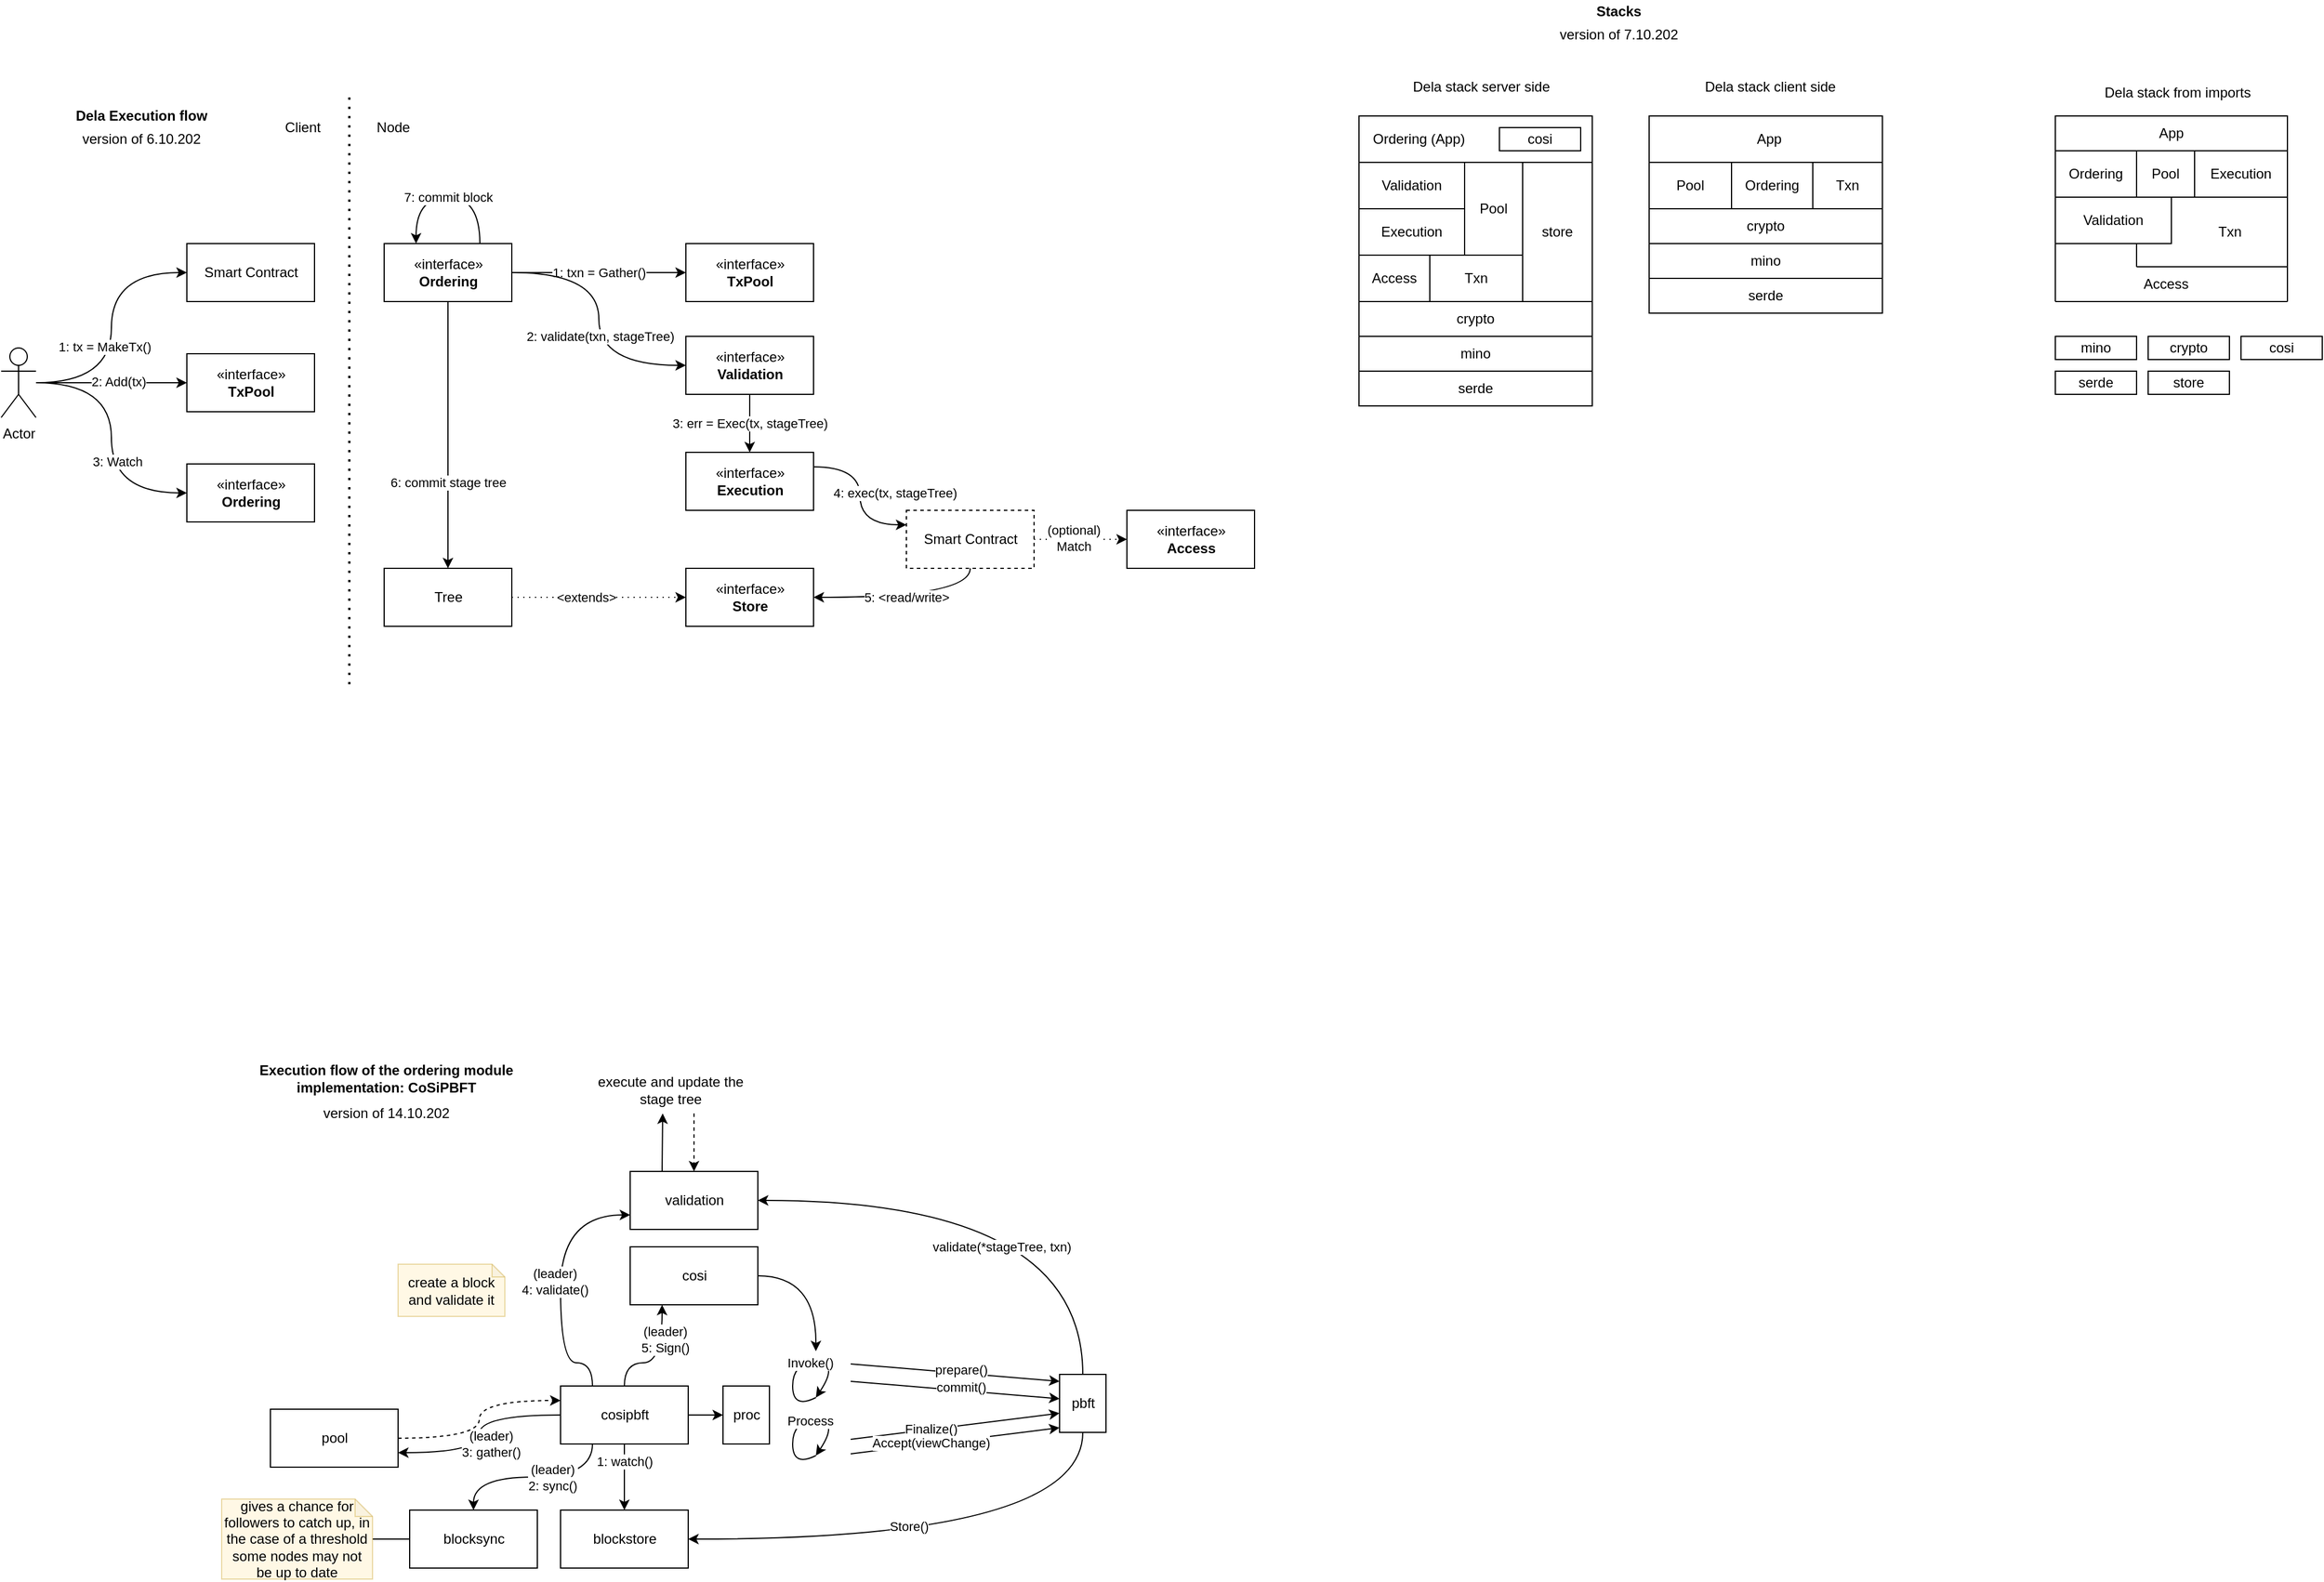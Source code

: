 <mxfile version="13.7.9" type="device"><diagram id="Lo1qWd_rCUlNTBz6Jyar" name="Page-1"><mxGraphModel dx="1106" dy="1003" grid="1" gridSize="10" guides="1" tooltips="1" connect="1" arrows="1" fold="1" page="1" pageScale="1" pageWidth="1169" pageHeight="827" math="0" shadow="0"><root><mxCell id="0"/><mxCell id="1" parent="0"/><mxCell id="4vT_wiRByXGR3lEY-Mk2-6" style="edgeStyle=orthogonalEdgeStyle;rounded=0;orthogonalLoop=1;jettySize=auto;html=1;entryX=0;entryY=0.5;entryDx=0;entryDy=0;curved=1;" parent="1" source="4vT_wiRByXGR3lEY-Mk2-2" target="4vT_wiRByXGR3lEY-Mk2-5" edge="1"><mxGeometry relative="1" as="geometry"/></mxCell><mxCell id="4vT_wiRByXGR3lEY-Mk2-8" value="1: tx = MakeTx()" style="edgeLabel;html=1;align=center;verticalAlign=middle;resizable=0;points=[];" parent="4vT_wiRByXGR3lEY-Mk2-6" vertex="1" connectable="0"><mxGeometry x="-0.141" y="6" relative="1" as="geometry"><mxPoint as="offset"/></mxGeometry></mxCell><mxCell id="4vT_wiRByXGR3lEY-Mk2-7" style="edgeStyle=orthogonalEdgeStyle;curved=1;rounded=0;orthogonalLoop=1;jettySize=auto;html=1;entryX=0;entryY=0.5;entryDx=0;entryDy=0;" parent="1" source="4vT_wiRByXGR3lEY-Mk2-2" target="4vT_wiRByXGR3lEY-Mk2-3" edge="1"><mxGeometry relative="1" as="geometry"/></mxCell><mxCell id="4vT_wiRByXGR3lEY-Mk2-11" value="2: Add(tx)" style="edgeLabel;html=1;align=center;verticalAlign=middle;resizable=0;points=[];" parent="4vT_wiRByXGR3lEY-Mk2-7" vertex="1" connectable="0"><mxGeometry x="0.092" y="1" relative="1" as="geometry"><mxPoint as="offset"/></mxGeometry></mxCell><mxCell id="4vT_wiRByXGR3lEY-Mk2-13" style="edgeStyle=orthogonalEdgeStyle;curved=1;rounded=0;orthogonalLoop=1;jettySize=auto;html=1;entryX=0;entryY=0.5;entryDx=0;entryDy=0;" parent="1" source="4vT_wiRByXGR3lEY-Mk2-2" target="4vT_wiRByXGR3lEY-Mk2-12" edge="1"><mxGeometry relative="1" as="geometry"/></mxCell><mxCell id="4vT_wiRByXGR3lEY-Mk2-14" value="3: Watch" style="edgeLabel;html=1;align=center;verticalAlign=middle;resizable=0;points=[];" parent="4vT_wiRByXGR3lEY-Mk2-13" vertex="1" connectable="0"><mxGeometry x="0.182" y="5" relative="1" as="geometry"><mxPoint as="offset"/></mxGeometry></mxCell><mxCell id="4vT_wiRByXGR3lEY-Mk2-2" value="Actor" style="shape=umlActor;verticalLabelPosition=bottom;verticalAlign=top;html=1;" parent="1" vertex="1"><mxGeometry x="20" y="380" width="30" height="60" as="geometry"/></mxCell><mxCell id="4vT_wiRByXGR3lEY-Mk2-3" value="«interface»&lt;br&gt;&lt;b&gt;TxPool&lt;/b&gt;" style="html=1;" parent="1" vertex="1"><mxGeometry x="180" y="385" width="110" height="50" as="geometry"/></mxCell><mxCell id="4vT_wiRByXGR3lEY-Mk2-5" value="Smart Contract" style="html=1;" parent="1" vertex="1"><mxGeometry x="180" y="290" width="110" height="50" as="geometry"/></mxCell><mxCell id="4vT_wiRByXGR3lEY-Mk2-12" value="«interface»&lt;br&gt;&lt;b&gt;Ordering&lt;/b&gt;" style="html=1;" parent="1" vertex="1"><mxGeometry x="180" y="480" width="110" height="50" as="geometry"/></mxCell><mxCell id="4vT_wiRByXGR3lEY-Mk2-17" value="1: txn = Gather()" style="edgeStyle=orthogonalEdgeStyle;curved=1;rounded=0;orthogonalLoop=1;jettySize=auto;html=1;entryX=0;entryY=0.5;entryDx=0;entryDy=0;" parent="1" source="4vT_wiRByXGR3lEY-Mk2-15" target="4vT_wiRByXGR3lEY-Mk2-16" edge="1"><mxGeometry relative="1" as="geometry"/></mxCell><mxCell id="4vT_wiRByXGR3lEY-Mk2-24" style="edgeStyle=orthogonalEdgeStyle;curved=1;rounded=0;orthogonalLoop=1;jettySize=auto;html=1;entryX=0;entryY=0.5;entryDx=0;entryDy=0;" parent="1" source="4vT_wiRByXGR3lEY-Mk2-15" target="4vT_wiRByXGR3lEY-Mk2-18" edge="1"><mxGeometry relative="1" as="geometry"/></mxCell><mxCell id="4vT_wiRByXGR3lEY-Mk2-25" value="2: validate(txn, stageTree)" style="edgeLabel;html=1;align=center;verticalAlign=middle;resizable=0;points=[];" parent="4vT_wiRByXGR3lEY-Mk2-24" vertex="1" connectable="0"><mxGeometry x="0.13" y="1" relative="1" as="geometry"><mxPoint as="offset"/></mxGeometry></mxCell><mxCell id="nVZTnqn4Kalg_43-VjMe-18" style="edgeStyle=orthogonalEdgeStyle;curved=1;rounded=0;orthogonalLoop=1;jettySize=auto;html=1;entryX=0.5;entryY=0;entryDx=0;entryDy=0;" parent="1" source="4vT_wiRByXGR3lEY-Mk2-15" target="nVZTnqn4Kalg_43-VjMe-20" edge="1"><mxGeometry relative="1" as="geometry"/></mxCell><mxCell id="nVZTnqn4Kalg_43-VjMe-19" value="6: commit stage tree" style="edgeLabel;html=1;align=center;verticalAlign=middle;resizable=0;points=[];" parent="nVZTnqn4Kalg_43-VjMe-18" vertex="1" connectable="0"><mxGeometry x="0.339" y="-17" relative="1" as="geometry"><mxPoint x="17" y="1.29" as="offset"/></mxGeometry></mxCell><mxCell id="4vT_wiRByXGR3lEY-Mk2-15" value="«interface»&lt;br&gt;&lt;b&gt;Ordering&lt;/b&gt;" style="html=1;" parent="1" vertex="1"><mxGeometry x="350" y="290" width="110" height="50" as="geometry"/></mxCell><mxCell id="4vT_wiRByXGR3lEY-Mk2-16" value="«interface»&lt;br&gt;&lt;b&gt;TxPool&lt;/b&gt;" style="html=1;" parent="1" vertex="1"><mxGeometry x="610" y="290" width="110" height="50" as="geometry"/></mxCell><mxCell id="4vT_wiRByXGR3lEY-Mk2-21" value="3: err = Exec(tx, stageTree)" style="edgeStyle=orthogonalEdgeStyle;curved=1;rounded=0;orthogonalLoop=1;jettySize=auto;html=1;exitX=0.5;exitY=1;exitDx=0;exitDy=0;entryX=0.5;entryY=0;entryDx=0;entryDy=0;" parent="1" source="4vT_wiRByXGR3lEY-Mk2-18" target="4vT_wiRByXGR3lEY-Mk2-20" edge="1"><mxGeometry relative="1" as="geometry"/></mxCell><mxCell id="4vT_wiRByXGR3lEY-Mk2-18" value="«interface»&lt;br&gt;&lt;b&gt;Validation&lt;/b&gt;" style="html=1;" parent="1" vertex="1"><mxGeometry x="610" y="370" width="110" height="50" as="geometry"/></mxCell><mxCell id="4vT_wiRByXGR3lEY-Mk2-23" value="5: &amp;lt;read/write&amp;gt;" style="edgeStyle=orthogonalEdgeStyle;curved=1;rounded=0;orthogonalLoop=1;jettySize=auto;html=1;exitX=0.5;exitY=1;exitDx=0;exitDy=0;" parent="1" source="nVZTnqn4Kalg_43-VjMe-10" target="4vT_wiRByXGR3lEY-Mk2-22" edge="1"><mxGeometry relative="1" as="geometry"/></mxCell><mxCell id="nVZTnqn4Kalg_43-VjMe-11" style="edgeStyle=orthogonalEdgeStyle;curved=1;rounded=0;orthogonalLoop=1;jettySize=auto;html=1;entryX=0;entryY=0.25;entryDx=0;entryDy=0;exitX=1;exitY=0.25;exitDx=0;exitDy=0;" parent="1" source="4vT_wiRByXGR3lEY-Mk2-20" target="nVZTnqn4Kalg_43-VjMe-10" edge="1"><mxGeometry relative="1" as="geometry"/></mxCell><mxCell id="nVZTnqn4Kalg_43-VjMe-25" value="4: exec(tx, stageTree)" style="edgeLabel;html=1;align=center;verticalAlign=middle;resizable=0;points=[];" parent="nVZTnqn4Kalg_43-VjMe-11" vertex="1" connectable="0"><mxGeometry x="0.162" y="6" relative="1" as="geometry"><mxPoint x="24" y="-13.33" as="offset"/></mxGeometry></mxCell><mxCell id="4vT_wiRByXGR3lEY-Mk2-20" value="«interface»&lt;br&gt;&lt;b&gt;Execution&lt;/b&gt;" style="html=1;" parent="1" vertex="1"><mxGeometry x="610" y="470" width="110" height="50" as="geometry"/></mxCell><mxCell id="4vT_wiRByXGR3lEY-Mk2-22" value="«interface»&lt;br&gt;&lt;b&gt;Store&lt;/b&gt;" style="html=1;" parent="1" vertex="1"><mxGeometry x="610" y="570" width="110" height="50" as="geometry"/></mxCell><mxCell id="4vT_wiRByXGR3lEY-Mk2-26" value="7: commit block" style="edgeStyle=orthogonalEdgeStyle;curved=1;rounded=0;orthogonalLoop=1;jettySize=auto;html=1;exitX=0.75;exitY=0;exitDx=0;exitDy=0;entryX=0.25;entryY=0;entryDx=0;entryDy=0;" parent="1" source="4vT_wiRByXGR3lEY-Mk2-15" target="4vT_wiRByXGR3lEY-Mk2-15" edge="1"><mxGeometry relative="1" as="geometry"><Array as="points"><mxPoint x="433" y="250"/><mxPoint x="378" y="250"/></Array></mxGeometry></mxCell><mxCell id="4vT_wiRByXGR3lEY-Mk2-27" value="" style="endArrow=none;dashed=1;html=1;dashPattern=1 3;strokeWidth=2;" parent="1" edge="1"><mxGeometry width="50" height="50" relative="1" as="geometry"><mxPoint x="320" y="670" as="sourcePoint"/><mxPoint x="320" y="160" as="targetPoint"/></mxGeometry></mxCell><mxCell id="4vT_wiRByXGR3lEY-Mk2-28" value="Client" style="text;html=1;strokeColor=none;fillColor=none;align=center;verticalAlign=middle;whiteSpace=wrap;rounded=0;" parent="1" vertex="1"><mxGeometry x="260" y="180" width="40" height="20" as="geometry"/></mxCell><mxCell id="4vT_wiRByXGR3lEY-Mk2-29" value="Node" style="text;html=1;strokeColor=none;fillColor=none;align=center;verticalAlign=middle;whiteSpace=wrap;rounded=0;" parent="1" vertex="1"><mxGeometry x="338" y="180" width="40" height="20" as="geometry"/></mxCell><mxCell id="4vT_wiRByXGR3lEY-Mk2-31" value="Ordering" style="rounded=0;whiteSpace=wrap;html=1;" parent="1" vertex="1"><mxGeometry x="1790" y="210" width="70" height="40" as="geometry"/></mxCell><mxCell id="4vT_wiRByXGR3lEY-Mk2-32" value="Validation" style="rounded=0;whiteSpace=wrap;html=1;" parent="1" vertex="1"><mxGeometry x="1790" y="250" width="100" height="40" as="geometry"/></mxCell><mxCell id="4vT_wiRByXGR3lEY-Mk2-33" value="Pool" style="rounded=0;whiteSpace=wrap;html=1;" parent="1" vertex="1"><mxGeometry x="1860" y="210" width="50" height="40" as="geometry"/></mxCell><mxCell id="4vT_wiRByXGR3lEY-Mk2-34" value="Execution" style="rounded=0;whiteSpace=wrap;html=1;" parent="1" vertex="1"><mxGeometry x="1910" y="210" width="80" height="40" as="geometry"/></mxCell><mxCell id="4vT_wiRByXGR3lEY-Mk2-37" value="" style="endArrow=none;html=1;elbow=vertical;" parent="1" edge="1"><mxGeometry width="50" height="50" relative="1" as="geometry"><mxPoint x="1860" y="310" as="sourcePoint"/><mxPoint x="1990" y="310" as="targetPoint"/></mxGeometry></mxCell><mxCell id="4vT_wiRByXGR3lEY-Mk2-39" value="" style="endArrow=none;html=1;elbow=vertical;exitX=1;exitY=1;exitDx=0;exitDy=0;" parent="1" source="4vT_wiRByXGR3lEY-Mk2-34" edge="1"><mxGeometry width="50" height="50" relative="1" as="geometry"><mxPoint x="1880" y="380" as="sourcePoint"/><mxPoint x="1990" y="340" as="targetPoint"/></mxGeometry></mxCell><mxCell id="4vT_wiRByXGR3lEY-Mk2-40" value="" style="endArrow=none;html=1;elbow=vertical;" parent="1" edge="1"><mxGeometry width="50" height="50" relative="1" as="geometry"><mxPoint x="1860" y="310" as="sourcePoint"/><mxPoint x="1860" y="290" as="targetPoint"/></mxGeometry></mxCell><mxCell id="4vT_wiRByXGR3lEY-Mk2-41" value="Txn" style="text;html=1;align=center;verticalAlign=middle;resizable=0;points=[];autosize=1;" parent="1" vertex="1"><mxGeometry x="1920" y="270" width="40" height="20" as="geometry"/></mxCell><mxCell id="4vT_wiRByXGR3lEY-Mk2-43" value="" style="endArrow=none;html=1;" parent="1" edge="1"><mxGeometry width="50" height="50" relative="1" as="geometry"><mxPoint x="1790" y="340" as="sourcePoint"/><mxPoint x="1990" y="340" as="targetPoint"/></mxGeometry></mxCell><mxCell id="4vT_wiRByXGR3lEY-Mk2-44" value="" style="endArrow=none;html=1;entryX=0;entryY=1;entryDx=0;entryDy=0;" parent="1" target="4vT_wiRByXGR3lEY-Mk2-32" edge="1"><mxGeometry width="50" height="50" relative="1" as="geometry"><mxPoint x="1790" y="340" as="sourcePoint"/><mxPoint x="2050" y="440" as="targetPoint"/></mxGeometry></mxCell><mxCell id="4vT_wiRByXGR3lEY-Mk2-45" value="Access" style="text;html=1;align=center;verticalAlign=middle;resizable=0;points=[];autosize=1;" parent="1" vertex="1"><mxGeometry x="1860" y="315" width="50" height="20" as="geometry"/></mxCell><mxCell id="4vT_wiRByXGR3lEY-Mk2-46" value="Dela stack from imports" style="text;html=1;align=center;verticalAlign=middle;resizable=0;points=[];autosize=1;" parent="1" vertex="1"><mxGeometry x="1825" y="150" width="140" height="20" as="geometry"/></mxCell><mxCell id="4vT_wiRByXGR3lEY-Mk2-47" value="App" style="whiteSpace=wrap;html=1;" parent="1" vertex="1"><mxGeometry x="1790" y="180" width="200" height="30" as="geometry"/></mxCell><mxCell id="PSM92Pu0TWiYnWZvgJDg-9" style="edgeStyle=orthogonalEdgeStyle;rounded=0;orthogonalLoop=1;jettySize=auto;html=1;entryX=0.5;entryY=0;entryDx=0;entryDy=0;exitX=0.5;exitY=1;exitDx=0;exitDy=0;curved=1;" parent="1" source="PSM92Pu0TWiYnWZvgJDg-2" target="PSM92Pu0TWiYnWZvgJDg-8" edge="1"><mxGeometry relative="1" as="geometry"/></mxCell><mxCell id="PSM92Pu0TWiYnWZvgJDg-10" value="1: watch()" style="edgeLabel;html=1;align=center;verticalAlign=middle;resizable=0;points=[];" parent="PSM92Pu0TWiYnWZvgJDg-9" vertex="1" connectable="0"><mxGeometry x="-0.471" relative="1" as="geometry"><mxPoint as="offset"/></mxGeometry></mxCell><mxCell id="PSM92Pu0TWiYnWZvgJDg-11" style="edgeStyle=orthogonalEdgeStyle;curved=1;rounded=0;orthogonalLoop=1;jettySize=auto;html=1;entryX=0;entryY=0.5;entryDx=0;entryDy=0;" parent="1" source="PSM92Pu0TWiYnWZvgJDg-2" target="PSM92Pu0TWiYnWZvgJDg-7" edge="1"><mxGeometry relative="1" as="geometry"/></mxCell><mxCell id="PSM92Pu0TWiYnWZvgJDg-30" style="edgeStyle=orthogonalEdgeStyle;curved=1;rounded=0;orthogonalLoop=1;jettySize=auto;html=1;exitX=0.25;exitY=1;exitDx=0;exitDy=0;entryX=0.5;entryY=0;entryDx=0;entryDy=0;" parent="1" source="PSM92Pu0TWiYnWZvgJDg-2" target="PSM92Pu0TWiYnWZvgJDg-3" edge="1"><mxGeometry relative="1" as="geometry"/></mxCell><mxCell id="PSM92Pu0TWiYnWZvgJDg-31" value="(leader)&lt;br&gt;2: sync()" style="edgeLabel;html=1;align=center;verticalAlign=middle;resizable=0;points=[];" parent="PSM92Pu0TWiYnWZvgJDg-30" vertex="1" connectable="0"><mxGeometry x="-0.21" relative="1" as="geometry"><mxPoint as="offset"/></mxGeometry></mxCell><mxCell id="PSM92Pu0TWiYnWZvgJDg-32" style="edgeStyle=orthogonalEdgeStyle;curved=1;rounded=0;orthogonalLoop=1;jettySize=auto;html=1;entryX=1;entryY=0.75;entryDx=0;entryDy=0;" parent="1" source="PSM92Pu0TWiYnWZvgJDg-2" target="PSM92Pu0TWiYnWZvgJDg-4" edge="1"><mxGeometry relative="1" as="geometry"/></mxCell><mxCell id="PSM92Pu0TWiYnWZvgJDg-33" value="(leader)&lt;br&gt;3: gather()" style="edgeLabel;html=1;align=center;verticalAlign=middle;resizable=0;points=[];" parent="PSM92Pu0TWiYnWZvgJDg-32" vertex="1" connectable="0"><mxGeometry x="0.102" y="-3" relative="1" as="geometry"><mxPoint x="13" y="-0.2" as="offset"/></mxGeometry></mxCell><mxCell id="PSM92Pu0TWiYnWZvgJDg-36" style="edgeStyle=orthogonalEdgeStyle;curved=1;rounded=0;orthogonalLoop=1;jettySize=auto;html=1;exitX=0.25;exitY=0;exitDx=0;exitDy=0;entryX=0;entryY=0.75;entryDx=0;entryDy=0;" parent="1" source="PSM92Pu0TWiYnWZvgJDg-2" target="PSM92Pu0TWiYnWZvgJDg-6" edge="1"><mxGeometry relative="1" as="geometry"><Array as="points"><mxPoint x="529" y="1255"/><mxPoint x="502" y="1255"/><mxPoint x="502" y="1128"/></Array></mxGeometry></mxCell><mxCell id="PSM92Pu0TWiYnWZvgJDg-38" value="(leader)&lt;br&gt;4: validate()" style="edgeLabel;html=1;align=center;verticalAlign=middle;resizable=0;points=[];" parent="PSM92Pu0TWiYnWZvgJDg-36" vertex="1" connectable="0"><mxGeometry x="0.004" y="5" relative="1" as="geometry"><mxPoint as="offset"/></mxGeometry></mxCell><mxCell id="PSM92Pu0TWiYnWZvgJDg-39" style="edgeStyle=orthogonalEdgeStyle;curved=1;rounded=0;orthogonalLoop=1;jettySize=auto;html=1;exitX=0.5;exitY=0;exitDx=0;exitDy=0;entryX=0.25;entryY=1;entryDx=0;entryDy=0;" parent="1" source="PSM92Pu0TWiYnWZvgJDg-2" target="PSM92Pu0TWiYnWZvgJDg-5" edge="1"><mxGeometry relative="1" as="geometry"><Array as="points"><mxPoint x="557" y="1255"/><mxPoint x="590" y="1255"/></Array></mxGeometry></mxCell><mxCell id="PSM92Pu0TWiYnWZvgJDg-40" value="(leader)&lt;br&gt;5: Sign()" style="edgeLabel;html=1;align=center;verticalAlign=middle;resizable=0;points=[];" parent="PSM92Pu0TWiYnWZvgJDg-39" vertex="1" connectable="0"><mxGeometry x="0.449" y="5" relative="1" as="geometry"><mxPoint x="7.5" y="1.67" as="offset"/></mxGeometry></mxCell><mxCell id="PSM92Pu0TWiYnWZvgJDg-2" value="cosipbft" style="html=1;" parent="1" vertex="1"><mxGeometry x="502" y="1275" width="110" height="50" as="geometry"/></mxCell><mxCell id="PSM92Pu0TWiYnWZvgJDg-3" value="blocksync" style="html=1;" parent="1" vertex="1"><mxGeometry x="372" y="1382" width="110" height="50" as="geometry"/></mxCell><mxCell id="nVZTnqn4Kalg_43-VjMe-7" style="edgeStyle=orthogonalEdgeStyle;curved=1;rounded=0;orthogonalLoop=1;jettySize=auto;html=1;exitX=1;exitY=0.5;exitDx=0;exitDy=0;entryX=0;entryY=0.25;entryDx=0;entryDy=0;dashed=1;" parent="1" source="PSM92Pu0TWiYnWZvgJDg-4" target="PSM92Pu0TWiYnWZvgJDg-2" edge="1"><mxGeometry relative="1" as="geometry"/></mxCell><mxCell id="PSM92Pu0TWiYnWZvgJDg-4" value="pool" style="html=1;" parent="1" vertex="1"><mxGeometry x="252" y="1295" width="110" height="50" as="geometry"/></mxCell><mxCell id="PSM92Pu0TWiYnWZvgJDg-41" style="edgeStyle=orthogonalEdgeStyle;curved=1;rounded=0;orthogonalLoop=1;jettySize=auto;html=1;" parent="1" source="PSM92Pu0TWiYnWZvgJDg-5" edge="1"><mxGeometry relative="1" as="geometry"><mxPoint x="722" y="1245" as="targetPoint"/></mxGeometry></mxCell><mxCell id="PSM92Pu0TWiYnWZvgJDg-5" value="cosi" style="html=1;" parent="1" vertex="1"><mxGeometry x="562" y="1155" width="110" height="50" as="geometry"/></mxCell><mxCell id="PSM92Pu0TWiYnWZvgJDg-6" value="validation" style="html=1;" parent="1" vertex="1"><mxGeometry x="562" y="1090" width="110" height="50" as="geometry"/></mxCell><mxCell id="PSM92Pu0TWiYnWZvgJDg-7" value="proc" style="html=1;" parent="1" vertex="1"><mxGeometry x="642" y="1275" width="40" height="50" as="geometry"/></mxCell><mxCell id="PSM92Pu0TWiYnWZvgJDg-8" value="blockstore" style="html=1;" parent="1" vertex="1"><mxGeometry x="502" y="1382" width="110" height="50" as="geometry"/></mxCell><mxCell id="PSM92Pu0TWiYnWZvgJDg-19" value="" style="curved=1;endArrow=classic;html=1;" parent="1" edge="1"><mxGeometry width="50" height="50" relative="1" as="geometry"><mxPoint x="722" y="1285" as="sourcePoint"/><mxPoint x="722" y="1285" as="targetPoint"/><Array as="points"><mxPoint x="702" y="1295"/><mxPoint x="702" y="1255"/><mxPoint x="742" y="1255"/></Array></mxGeometry></mxCell><mxCell id="PSM92Pu0TWiYnWZvgJDg-20" value="Invoke()" style="edgeLabel;html=1;align=center;verticalAlign=middle;resizable=0;points=[];" parent="PSM92Pu0TWiYnWZvgJDg-19" vertex="1" connectable="0"><mxGeometry x="0.11" relative="1" as="geometry"><mxPoint as="offset"/></mxGeometry></mxCell><mxCell id="PSM92Pu0TWiYnWZvgJDg-21" value="v" style="curved=1;endArrow=classic;html=1;" parent="1" edge="1"><mxGeometry width="50" height="50" relative="1" as="geometry"><mxPoint x="722" y="1335" as="sourcePoint"/><mxPoint x="722" y="1335" as="targetPoint"/><Array as="points"><mxPoint x="702" y="1345"/><mxPoint x="702" y="1305"/><mxPoint x="742" y="1305"/></Array></mxGeometry></mxCell><mxCell id="PSM92Pu0TWiYnWZvgJDg-22" value="Process" style="edgeLabel;html=1;align=center;verticalAlign=middle;resizable=0;points=[];" parent="PSM92Pu0TWiYnWZvgJDg-21" vertex="1" connectable="0"><mxGeometry x="0.11" relative="1" as="geometry"><mxPoint as="offset"/></mxGeometry></mxCell><mxCell id="PSM92Pu0TWiYnWZvgJDg-28" style="edgeStyle=orthogonalEdgeStyle;curved=1;rounded=0;orthogonalLoop=1;jettySize=auto;html=1;entryX=1;entryY=0.5;entryDx=0;entryDy=0;exitX=0.5;exitY=1;exitDx=0;exitDy=0;" parent="1" source="PSM92Pu0TWiYnWZvgJDg-23" target="PSM92Pu0TWiYnWZvgJDg-8" edge="1"><mxGeometry relative="1" as="geometry"/></mxCell><mxCell id="PSM92Pu0TWiYnWZvgJDg-29" value="Store()" style="edgeLabel;html=1;align=center;verticalAlign=middle;resizable=0;points=[];" parent="PSM92Pu0TWiYnWZvgJDg-28" vertex="1" connectable="0"><mxGeometry x="0.122" y="-11" relative="1" as="geometry"><mxPoint as="offset"/></mxGeometry></mxCell><mxCell id="PSM92Pu0TWiYnWZvgJDg-43" style="edgeStyle=orthogonalEdgeStyle;curved=1;rounded=0;orthogonalLoop=1;jettySize=auto;html=1;entryX=1;entryY=0.5;entryDx=0;entryDy=0;exitX=0.5;exitY=0;exitDx=0;exitDy=0;" parent="1" source="PSM92Pu0TWiYnWZvgJDg-23" target="PSM92Pu0TWiYnWZvgJDg-6" edge="1"><mxGeometry relative="1" as="geometry"/></mxCell><mxCell id="PSM92Pu0TWiYnWZvgJDg-44" value="validate(*stageTree, txn)" style="edgeLabel;html=1;align=center;verticalAlign=middle;resizable=0;points=[];" parent="PSM92Pu0TWiYnWZvgJDg-43" vertex="1" connectable="0"><mxGeometry x="0.137" y="25" relative="1" as="geometry"><mxPoint x="24" y="15" as="offset"/></mxGeometry></mxCell><mxCell id="PSM92Pu0TWiYnWZvgJDg-23" value="pbft" style="html=1;" parent="1" vertex="1"><mxGeometry x="932" y="1265" width="40" height="50" as="geometry"/></mxCell><mxCell id="PSM92Pu0TWiYnWZvgJDg-24" value="" style="endArrow=classic;html=1;entryX=0;entryY=0.2;entryDx=0;entryDy=0;entryPerimeter=0;" parent="1" edge="1"><mxGeometry width="50" height="50" relative="1" as="geometry"><mxPoint x="752" y="1256" as="sourcePoint"/><mxPoint x="932" y="1271" as="targetPoint"/></mxGeometry></mxCell><mxCell id="PSM92Pu0TWiYnWZvgJDg-25" value="prepare()" style="edgeLabel;html=1;align=center;verticalAlign=middle;resizable=0;points=[];" parent="PSM92Pu0TWiYnWZvgJDg-24" vertex="1" connectable="0"><mxGeometry x="-0.232" y="1" relative="1" as="geometry"><mxPoint x="25.56" y="0.22" as="offset"/></mxGeometry></mxCell><mxCell id="PSM92Pu0TWiYnWZvgJDg-26" value="" style="endArrow=classic;html=1;entryX=0;entryY=0.75;entryDx=0;entryDy=0;" parent="1" edge="1"><mxGeometry width="50" height="50" relative="1" as="geometry"><mxPoint x="752" y="1321" as="sourcePoint"/><mxPoint x="932" y="1298.5" as="targetPoint"/></mxGeometry></mxCell><mxCell id="PSM92Pu0TWiYnWZvgJDg-27" value="Finalize()" style="edgeLabel;html=1;align=center;verticalAlign=middle;resizable=0;points=[];" parent="PSM92Pu0TWiYnWZvgJDg-26" vertex="1" connectable="0"><mxGeometry x="-0.232" y="1" relative="1" as="geometry"><mxPoint as="offset"/></mxGeometry></mxCell><mxCell id="PSM92Pu0TWiYnWZvgJDg-42" value="Execution flow of the ordering module implementation: CoSiPBFT" style="text;html=1;strokeColor=none;fillColor=none;align=center;verticalAlign=middle;whiteSpace=wrap;rounded=0;fontStyle=1" parent="1" vertex="1"><mxGeometry x="222" y="1000" width="260" height="20" as="geometry"/></mxCell><mxCell id="PSM92Pu0TWiYnWZvgJDg-45" value="" style="endArrow=classic;html=1;entryX=0;entryY=0.2;entryDx=0;entryDy=0;entryPerimeter=0;" parent="1" edge="1"><mxGeometry width="50" height="50" relative="1" as="geometry"><mxPoint x="752" y="1271" as="sourcePoint"/><mxPoint x="932" y="1286" as="targetPoint"/></mxGeometry></mxCell><mxCell id="PSM92Pu0TWiYnWZvgJDg-46" value="commit()" style="edgeLabel;html=1;align=center;verticalAlign=middle;resizable=0;points=[];" parent="PSM92Pu0TWiYnWZvgJDg-45" vertex="1" connectable="0"><mxGeometry x="-0.232" y="1" relative="1" as="geometry"><mxPoint x="25.56" y="0.22" as="offset"/></mxGeometry></mxCell><mxCell id="PSM92Pu0TWiYnWZvgJDg-47" value="" style="endArrow=classic;html=1;entryX=0;entryY=0.75;entryDx=0;entryDy=0;" parent="1" edge="1"><mxGeometry width="50" height="50" relative="1" as="geometry"><mxPoint x="752" y="1333.5" as="sourcePoint"/><mxPoint x="932" y="1311" as="targetPoint"/></mxGeometry></mxCell><mxCell id="PSM92Pu0TWiYnWZvgJDg-48" value="Accept(viewChange)" style="edgeLabel;html=1;align=center;verticalAlign=middle;resizable=0;points=[];" parent="PSM92Pu0TWiYnWZvgJDg-47" vertex="1" connectable="0"><mxGeometry x="-0.232" y="1" relative="1" as="geometry"><mxPoint as="offset"/></mxGeometry></mxCell><mxCell id="PSM92Pu0TWiYnWZvgJDg-49" value="mino" style="rounded=0;whiteSpace=wrap;html=1;" parent="1" vertex="1"><mxGeometry x="1790" y="370" width="70" height="20" as="geometry"/></mxCell><mxCell id="PSM92Pu0TWiYnWZvgJDg-50" value="crypto" style="rounded=0;whiteSpace=wrap;html=1;" parent="1" vertex="1"><mxGeometry x="1870" y="370" width="70" height="20" as="geometry"/></mxCell><mxCell id="PSM92Pu0TWiYnWZvgJDg-51" value="cosi" style="rounded=0;whiteSpace=wrap;html=1;" parent="1" vertex="1"><mxGeometry x="1950" y="370" width="70" height="20" as="geometry"/></mxCell><mxCell id="PSM92Pu0TWiYnWZvgJDg-52" value="serde" style="rounded=0;whiteSpace=wrap;html=1;" parent="1" vertex="1"><mxGeometry x="1790" y="400" width="70" height="20" as="geometry"/></mxCell><mxCell id="PSM92Pu0TWiYnWZvgJDg-53" value="store" style="rounded=0;whiteSpace=wrap;html=1;" parent="1" vertex="1"><mxGeometry x="1870" y="400" width="70" height="20" as="geometry"/></mxCell><mxCell id="nVZTnqn4Kalg_43-VjMe-2" value="" style="endArrow=classic;html=1;exitX=0.25;exitY=0;exitDx=0;exitDy=0;" parent="1" source="PSM92Pu0TWiYnWZvgJDg-6" edge="1"><mxGeometry width="50" height="50" relative="1" as="geometry"><mxPoint x="590" y="1080" as="sourcePoint"/><mxPoint x="590" y="1040" as="targetPoint"/></mxGeometry></mxCell><mxCell id="nVZTnqn4Kalg_43-VjMe-3" value="" style="endArrow=classic;html=1;dashed=1;entryX=0.5;entryY=0;entryDx=0;entryDy=0;" parent="1" target="PSM92Pu0TWiYnWZvgJDg-6" edge="1"><mxGeometry width="50" height="50" relative="1" as="geometry"><mxPoint x="617" y="1040" as="sourcePoint"/><mxPoint x="600" y="1050" as="targetPoint"/></mxGeometry></mxCell><mxCell id="nVZTnqn4Kalg_43-VjMe-5" value="execute and update the stage tree" style="text;html=1;strokeColor=none;fillColor=none;align=center;verticalAlign=middle;whiteSpace=wrap;rounded=0;" parent="1" vertex="1"><mxGeometry x="522" y="1010" width="150" height="20" as="geometry"/></mxCell><mxCell id="nVZTnqn4Kalg_43-VjMe-13" style="edgeStyle=orthogonalEdgeStyle;curved=1;rounded=0;orthogonalLoop=1;jettySize=auto;html=1;entryX=0;entryY=0.5;entryDx=0;entryDy=0;dashed=1;dashPattern=1 4;" parent="1" source="nVZTnqn4Kalg_43-VjMe-10" target="nVZTnqn4Kalg_43-VjMe-12" edge="1"><mxGeometry relative="1" as="geometry"/></mxCell><mxCell id="nVZTnqn4Kalg_43-VjMe-14" value="(optional)&lt;br&gt;Match" style="edgeLabel;html=1;align=center;verticalAlign=middle;resizable=0;points=[];" parent="nVZTnqn4Kalg_43-VjMe-13" vertex="1" connectable="0"><mxGeometry x="-0.156" y="1" relative="1" as="geometry"><mxPoint as="offset"/></mxGeometry></mxCell><mxCell id="nVZTnqn4Kalg_43-VjMe-10" value="Smart Contract" style="html=1;dashed=1;" parent="1" vertex="1"><mxGeometry x="800" y="520" width="110" height="50" as="geometry"/></mxCell><mxCell id="nVZTnqn4Kalg_43-VjMe-12" value="«interface»&lt;br&gt;&lt;b&gt;Access&lt;/b&gt;" style="html=1;" parent="1" vertex="1"><mxGeometry x="990" y="520" width="110" height="50" as="geometry"/></mxCell><mxCell id="nVZTnqn4Kalg_43-VjMe-21" style="edgeStyle=orthogonalEdgeStyle;curved=1;rounded=0;orthogonalLoop=1;jettySize=auto;html=1;entryX=0;entryY=0.5;entryDx=0;entryDy=0;dashed=1;dashPattern=1 4;" parent="1" source="nVZTnqn4Kalg_43-VjMe-20" target="4vT_wiRByXGR3lEY-Mk2-22" edge="1"><mxGeometry relative="1" as="geometry"/></mxCell><mxCell id="nVZTnqn4Kalg_43-VjMe-22" value="&amp;lt;extends&amp;gt;" style="edgeLabel;html=1;align=center;verticalAlign=middle;resizable=0;points=[];" parent="nVZTnqn4Kalg_43-VjMe-21" vertex="1" connectable="0"><mxGeometry x="-0.45" y="-17" relative="1" as="geometry"><mxPoint x="22" y="-17" as="offset"/></mxGeometry></mxCell><mxCell id="nVZTnqn4Kalg_43-VjMe-20" value="Tree" style="html=1;" parent="1" vertex="1"><mxGeometry x="350" y="570" width="110" height="50" as="geometry"/></mxCell><mxCell id="nVZTnqn4Kalg_43-VjMe-26" value="&amp;nbsp; &amp;nbsp;Ordering (App)" style="rounded=0;whiteSpace=wrap;html=1;align=left;" parent="1" vertex="1"><mxGeometry x="1190" y="180" width="201" height="40" as="geometry"/></mxCell><mxCell id="nVZTnqn4Kalg_43-VjMe-27" value="Validation" style="rounded=0;whiteSpace=wrap;html=1;" parent="1" vertex="1"><mxGeometry x="1190" y="220" width="91" height="40" as="geometry"/></mxCell><mxCell id="nVZTnqn4Kalg_43-VjMe-28" value="Pool" style="rounded=0;whiteSpace=wrap;html=1;" parent="1" vertex="1"><mxGeometry x="1281" y="220" width="50" height="80" as="geometry"/></mxCell><mxCell id="nVZTnqn4Kalg_43-VjMe-29" value="Execution" style="rounded=0;whiteSpace=wrap;html=1;" parent="1" vertex="1"><mxGeometry x="1190" y="260" width="91" height="40" as="geometry"/></mxCell><mxCell id="nVZTnqn4Kalg_43-VjMe-37" value="Dela stack server side" style="text;html=1;align=center;verticalAlign=middle;resizable=0;points=[];autosize=1;" parent="1" vertex="1"><mxGeometry x="1230" y="145" width="130" height="20" as="geometry"/></mxCell><mxCell id="nVZTnqn4Kalg_43-VjMe-39" value="serde" style="rounded=0;whiteSpace=wrap;html=1;" parent="1" vertex="1"><mxGeometry x="1190" y="400" width="201" height="30" as="geometry"/></mxCell><mxCell id="nVZTnqn4Kalg_43-VjMe-40" value="crypto" style="rounded=0;whiteSpace=wrap;html=1;" parent="1" vertex="1"><mxGeometry x="1190" y="340" width="201" height="30" as="geometry"/></mxCell><mxCell id="nVZTnqn4Kalg_43-VjMe-41" value="cosi" style="rounded=0;whiteSpace=wrap;html=1;" parent="1" vertex="1"><mxGeometry x="1311" y="190" width="70" height="20" as="geometry"/></mxCell><mxCell id="nVZTnqn4Kalg_43-VjMe-42" value="mino" style="rounded=0;whiteSpace=wrap;html=1;" parent="1" vertex="1"><mxGeometry x="1190" y="370" width="201" height="30" as="geometry"/></mxCell><mxCell id="nVZTnqn4Kalg_43-VjMe-43" value="store" style="rounded=0;whiteSpace=wrap;html=1;" parent="1" vertex="1"><mxGeometry x="1331" y="220" width="60" height="120" as="geometry"/></mxCell><mxCell id="nVZTnqn4Kalg_43-VjMe-44" value="Txn" style="rounded=0;whiteSpace=wrap;html=1;" parent="1" vertex="1"><mxGeometry x="1251" y="300" width="80" height="40" as="geometry"/></mxCell><mxCell id="nVZTnqn4Kalg_43-VjMe-45" value="Access" style="rounded=0;whiteSpace=wrap;html=1;" parent="1" vertex="1"><mxGeometry x="1190" y="300" width="61" height="40" as="geometry"/></mxCell><mxCell id="nVZTnqn4Kalg_43-VjMe-46" value="&amp;nbsp; App" style="rounded=0;whiteSpace=wrap;html=1;align=center;" parent="1" vertex="1"><mxGeometry x="1440" y="180" width="201" height="40" as="geometry"/></mxCell><mxCell id="nVZTnqn4Kalg_43-VjMe-48" value="Pool" style="rounded=0;whiteSpace=wrap;html=1;" parent="1" vertex="1"><mxGeometry x="1440" y="220" width="71" height="40" as="geometry"/></mxCell><mxCell id="nVZTnqn4Kalg_43-VjMe-50" value="Dela stack client side" style="text;html=1;align=center;verticalAlign=middle;resizable=0;points=[];autosize=1;" parent="1" vertex="1"><mxGeometry x="1479" y="145" width="130" height="20" as="geometry"/></mxCell><mxCell id="nVZTnqn4Kalg_43-VjMe-51" value="serde" style="rounded=0;whiteSpace=wrap;html=1;" parent="1" vertex="1"><mxGeometry x="1440" y="320" width="201" height="30" as="geometry"/></mxCell><mxCell id="nVZTnqn4Kalg_43-VjMe-52" value="crypto" style="rounded=0;whiteSpace=wrap;html=1;" parent="1" vertex="1"><mxGeometry x="1440" y="260" width="201" height="30" as="geometry"/></mxCell><mxCell id="nVZTnqn4Kalg_43-VjMe-54" value="mino" style="rounded=0;whiteSpace=wrap;html=1;" parent="1" vertex="1"><mxGeometry x="1440" y="290" width="201" height="30" as="geometry"/></mxCell><mxCell id="nVZTnqn4Kalg_43-VjMe-56" value="Txn" style="rounded=0;whiteSpace=wrap;html=1;" parent="1" vertex="1"><mxGeometry x="1581" y="220" width="60" height="40" as="geometry"/></mxCell><mxCell id="nVZTnqn4Kalg_43-VjMe-58" value="Ordering" style="rounded=0;whiteSpace=wrap;html=1;" parent="1" vertex="1"><mxGeometry x="1511" y="220" width="70" height="40" as="geometry"/></mxCell><mxCell id="nVZTnqn4Kalg_43-VjMe-61" style="edgeStyle=orthogonalEdgeStyle;curved=1;rounded=0;orthogonalLoop=1;jettySize=auto;html=1;entryX=0;entryY=0.75;entryDx=0;entryDy=0;strokeColor=none;" parent="1" source="nVZTnqn4Kalg_43-VjMe-59" target="PSM92Pu0TWiYnWZvgJDg-3" edge="1"><mxGeometry relative="1" as="geometry"/></mxCell><mxCell id="nVZTnqn4Kalg_43-VjMe-62" style="edgeStyle=orthogonalEdgeStyle;curved=1;rounded=0;orthogonalLoop=1;jettySize=auto;html=1;endArrow=none;endFill=0;" parent="1" source="nVZTnqn4Kalg_43-VjMe-59" target="PSM92Pu0TWiYnWZvgJDg-3" edge="1"><mxGeometry relative="1" as="geometry"/></mxCell><mxCell id="nVZTnqn4Kalg_43-VjMe-59" value="gives a chance for followers to catch up, in the case of a threshold some nodes may not be up to date" style="shape=note;whiteSpace=wrap;html=1;backgroundOutline=1;darkOpacity=0.05;align=center;size=15;fillColor=#fff2cc;strokeColor=#d6b656;opacity=50;" parent="1" vertex="1"><mxGeometry x="210" y="1372.5" width="130" height="69" as="geometry"/></mxCell><mxCell id="nVZTnqn4Kalg_43-VjMe-60" value="create a block and validate it" style="shape=note;whiteSpace=wrap;html=1;backgroundOutline=1;darkOpacity=0.05;align=center;size=11;fillColor=#fff2cc;strokeColor=#d6b656;opacity=50;" parent="1" vertex="1"><mxGeometry x="362" y="1170" width="92" height="45" as="geometry"/></mxCell><mxCell id="nVZTnqn4Kalg_43-VjMe-64" value="Dela Execution flow" style="text;html=1;strokeColor=none;fillColor=none;align=center;verticalAlign=middle;whiteSpace=wrap;rounded=0;fontStyle=1" parent="1" vertex="1"><mxGeometry x="76" y="170" width="130" height="20" as="geometry"/></mxCell><mxCell id="nVZTnqn4Kalg_43-VjMe-65" value="Stacks" style="text;html=1;strokeColor=none;fillColor=none;align=center;verticalAlign=middle;whiteSpace=wrap;rounded=0;fontStyle=1" parent="1" vertex="1"><mxGeometry x="1349" y="80" width="130" height="20" as="geometry"/></mxCell><mxCell id="nVZTnqn4Kalg_43-VjMe-66" value="version of 14.10.202" style="text;html=1;strokeColor=none;fillColor=none;align=center;verticalAlign=middle;whiteSpace=wrap;rounded=0;fontStyle=0" parent="1" vertex="1"><mxGeometry x="222" y="1030" width="260" height="20" as="geometry"/></mxCell><mxCell id="nVZTnqn4Kalg_43-VjMe-67" value="version of 6.10.202" style="text;html=1;strokeColor=none;fillColor=none;align=center;verticalAlign=middle;whiteSpace=wrap;rounded=0;fontStyle=0" parent="1" vertex="1"><mxGeometry x="66" y="190" width="150" height="20" as="geometry"/></mxCell><mxCell id="fkzVq91FcmNKGNQ3o3l5-1" value="version of 7.10.202" style="text;html=1;strokeColor=none;fillColor=none;align=center;verticalAlign=middle;whiteSpace=wrap;rounded=0;fontStyle=0" parent="1" vertex="1"><mxGeometry x="1339" y="100" width="150" height="20" as="geometry"/></mxCell></root></mxGraphModel></diagram></mxfile>